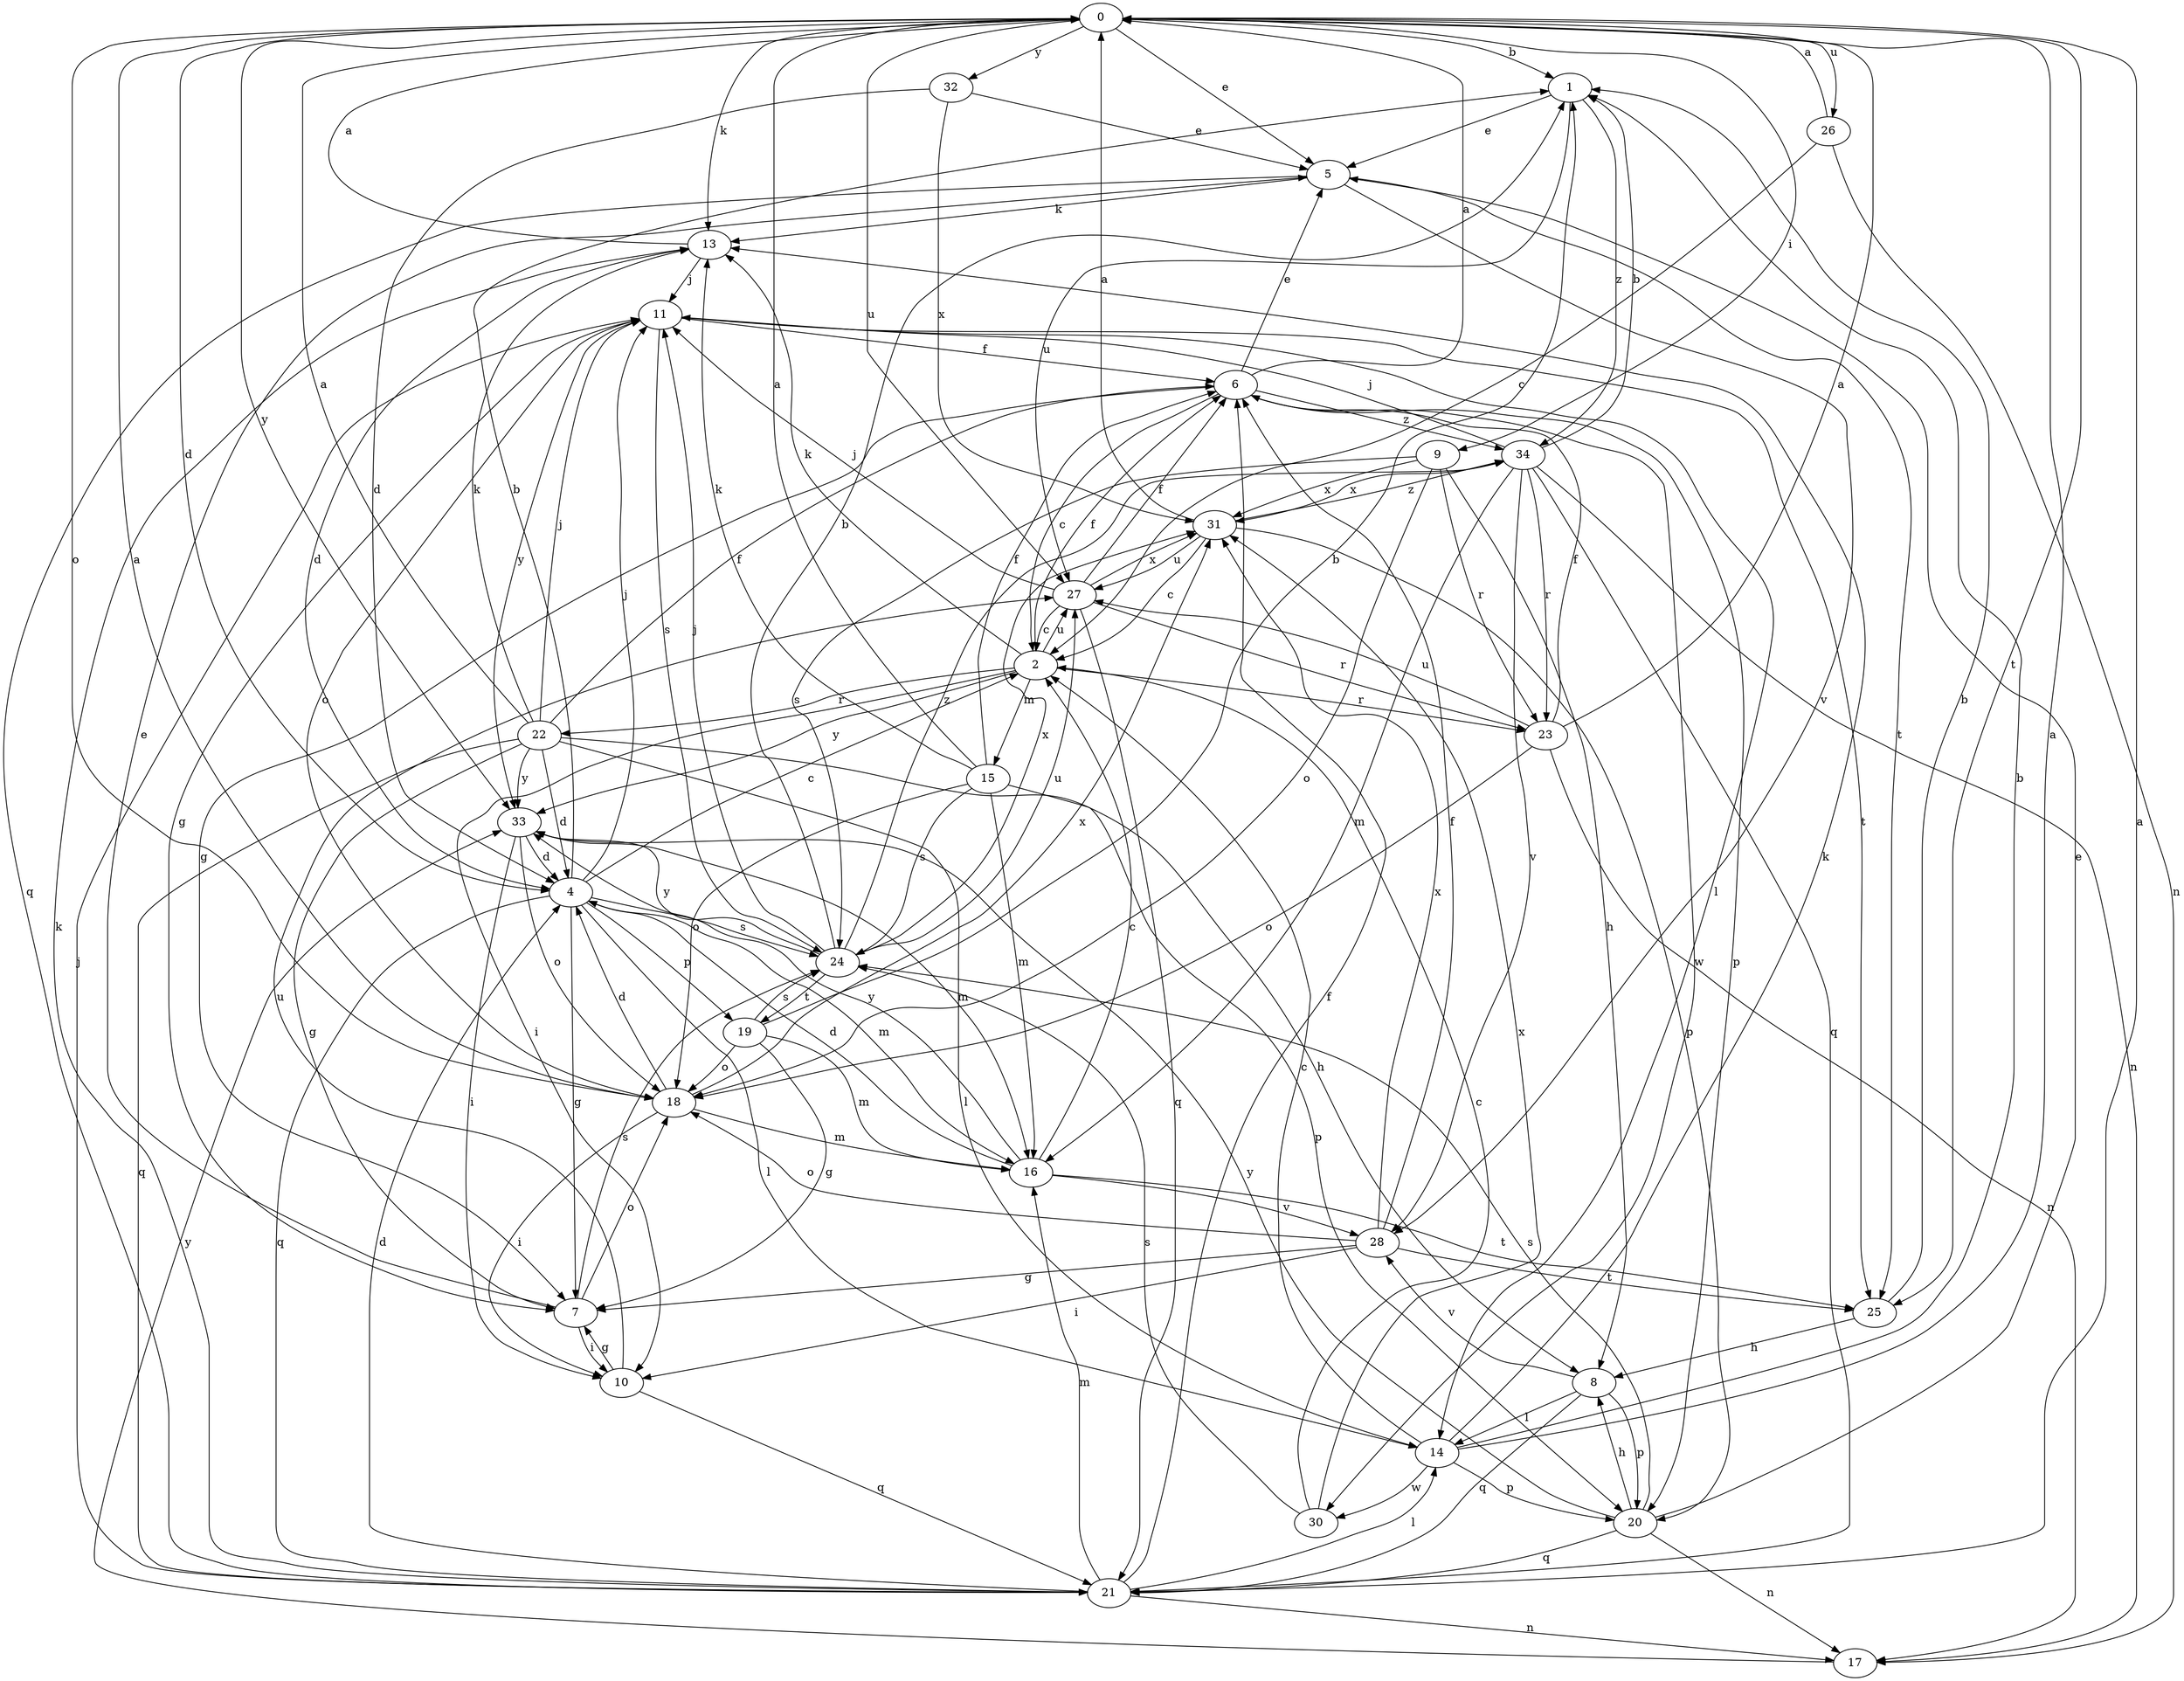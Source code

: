 strict digraph  {
0;
1;
2;
4;
5;
6;
7;
8;
9;
10;
11;
13;
14;
15;
16;
17;
18;
19;
20;
21;
22;
23;
24;
25;
26;
27;
28;
30;
31;
32;
33;
34;
0 -> 1  [label=b];
0 -> 4  [label=d];
0 -> 5  [label=e];
0 -> 9  [label=i];
0 -> 13  [label=k];
0 -> 18  [label=o];
0 -> 25  [label=t];
0 -> 26  [label=u];
0 -> 27  [label=u];
0 -> 32  [label=y];
0 -> 33  [label=y];
1 -> 5  [label=e];
1 -> 27  [label=u];
1 -> 34  [label=z];
2 -> 6  [label=f];
2 -> 10  [label=i];
2 -> 13  [label=k];
2 -> 15  [label=m];
2 -> 22  [label=r];
2 -> 23  [label=r];
2 -> 27  [label=u];
2 -> 33  [label=y];
4 -> 1  [label=b];
4 -> 2  [label=c];
4 -> 7  [label=g];
4 -> 11  [label=j];
4 -> 14  [label=l];
4 -> 16  [label=m];
4 -> 19  [label=p];
4 -> 21  [label=q];
4 -> 24  [label=s];
5 -> 13  [label=k];
5 -> 21  [label=q];
5 -> 25  [label=t];
5 -> 28  [label=v];
6 -> 0  [label=a];
6 -> 2  [label=c];
6 -> 5  [label=e];
6 -> 7  [label=g];
6 -> 20  [label=p];
6 -> 30  [label=w];
6 -> 34  [label=z];
7 -> 5  [label=e];
7 -> 10  [label=i];
7 -> 18  [label=o];
7 -> 24  [label=s];
8 -> 14  [label=l];
8 -> 20  [label=p];
8 -> 21  [label=q];
8 -> 28  [label=v];
9 -> 8  [label=h];
9 -> 18  [label=o];
9 -> 23  [label=r];
9 -> 24  [label=s];
9 -> 31  [label=x];
10 -> 7  [label=g];
10 -> 21  [label=q];
10 -> 27  [label=u];
11 -> 6  [label=f];
11 -> 7  [label=g];
11 -> 14  [label=l];
11 -> 18  [label=o];
11 -> 24  [label=s];
11 -> 25  [label=t];
11 -> 33  [label=y];
13 -> 0  [label=a];
13 -> 4  [label=d];
13 -> 11  [label=j];
14 -> 0  [label=a];
14 -> 1  [label=b];
14 -> 2  [label=c];
14 -> 13  [label=k];
14 -> 20  [label=p];
14 -> 30  [label=w];
15 -> 0  [label=a];
15 -> 6  [label=f];
15 -> 13  [label=k];
15 -> 16  [label=m];
15 -> 18  [label=o];
15 -> 20  [label=p];
15 -> 24  [label=s];
16 -> 2  [label=c];
16 -> 4  [label=d];
16 -> 25  [label=t];
16 -> 28  [label=v];
16 -> 33  [label=y];
17 -> 33  [label=y];
18 -> 0  [label=a];
18 -> 4  [label=d];
18 -> 10  [label=i];
18 -> 16  [label=m];
18 -> 31  [label=x];
19 -> 1  [label=b];
19 -> 7  [label=g];
19 -> 16  [label=m];
19 -> 18  [label=o];
19 -> 24  [label=s];
20 -> 5  [label=e];
20 -> 8  [label=h];
20 -> 17  [label=n];
20 -> 21  [label=q];
20 -> 24  [label=s];
20 -> 33  [label=y];
21 -> 0  [label=a];
21 -> 4  [label=d];
21 -> 6  [label=f];
21 -> 11  [label=j];
21 -> 13  [label=k];
21 -> 14  [label=l];
21 -> 16  [label=m];
21 -> 17  [label=n];
22 -> 0  [label=a];
22 -> 4  [label=d];
22 -> 6  [label=f];
22 -> 7  [label=g];
22 -> 8  [label=h];
22 -> 11  [label=j];
22 -> 13  [label=k];
22 -> 14  [label=l];
22 -> 21  [label=q];
22 -> 33  [label=y];
23 -> 0  [label=a];
23 -> 6  [label=f];
23 -> 17  [label=n];
23 -> 18  [label=o];
23 -> 27  [label=u];
24 -> 1  [label=b];
24 -> 11  [label=j];
24 -> 27  [label=u];
24 -> 31  [label=x];
24 -> 33  [label=y];
24 -> 34  [label=z];
24 -> 19  [label=t];
25 -> 1  [label=b];
25 -> 8  [label=h];
26 -> 0  [label=a];
26 -> 2  [label=c];
26 -> 17  [label=n];
27 -> 2  [label=c];
27 -> 6  [label=f];
27 -> 11  [label=j];
27 -> 21  [label=q];
27 -> 23  [label=r];
27 -> 31  [label=x];
28 -> 6  [label=f];
28 -> 7  [label=g];
28 -> 10  [label=i];
28 -> 18  [label=o];
28 -> 25  [label=t];
28 -> 31  [label=x];
30 -> 2  [label=c];
30 -> 24  [label=s];
30 -> 31  [label=x];
31 -> 0  [label=a];
31 -> 2  [label=c];
31 -> 20  [label=p];
31 -> 27  [label=u];
31 -> 34  [label=z];
32 -> 4  [label=d];
32 -> 5  [label=e];
32 -> 31  [label=x];
33 -> 4  [label=d];
33 -> 10  [label=i];
33 -> 16  [label=m];
33 -> 18  [label=o];
34 -> 1  [label=b];
34 -> 11  [label=j];
34 -> 16  [label=m];
34 -> 17  [label=n];
34 -> 21  [label=q];
34 -> 23  [label=r];
34 -> 28  [label=v];
34 -> 31  [label=x];
}
